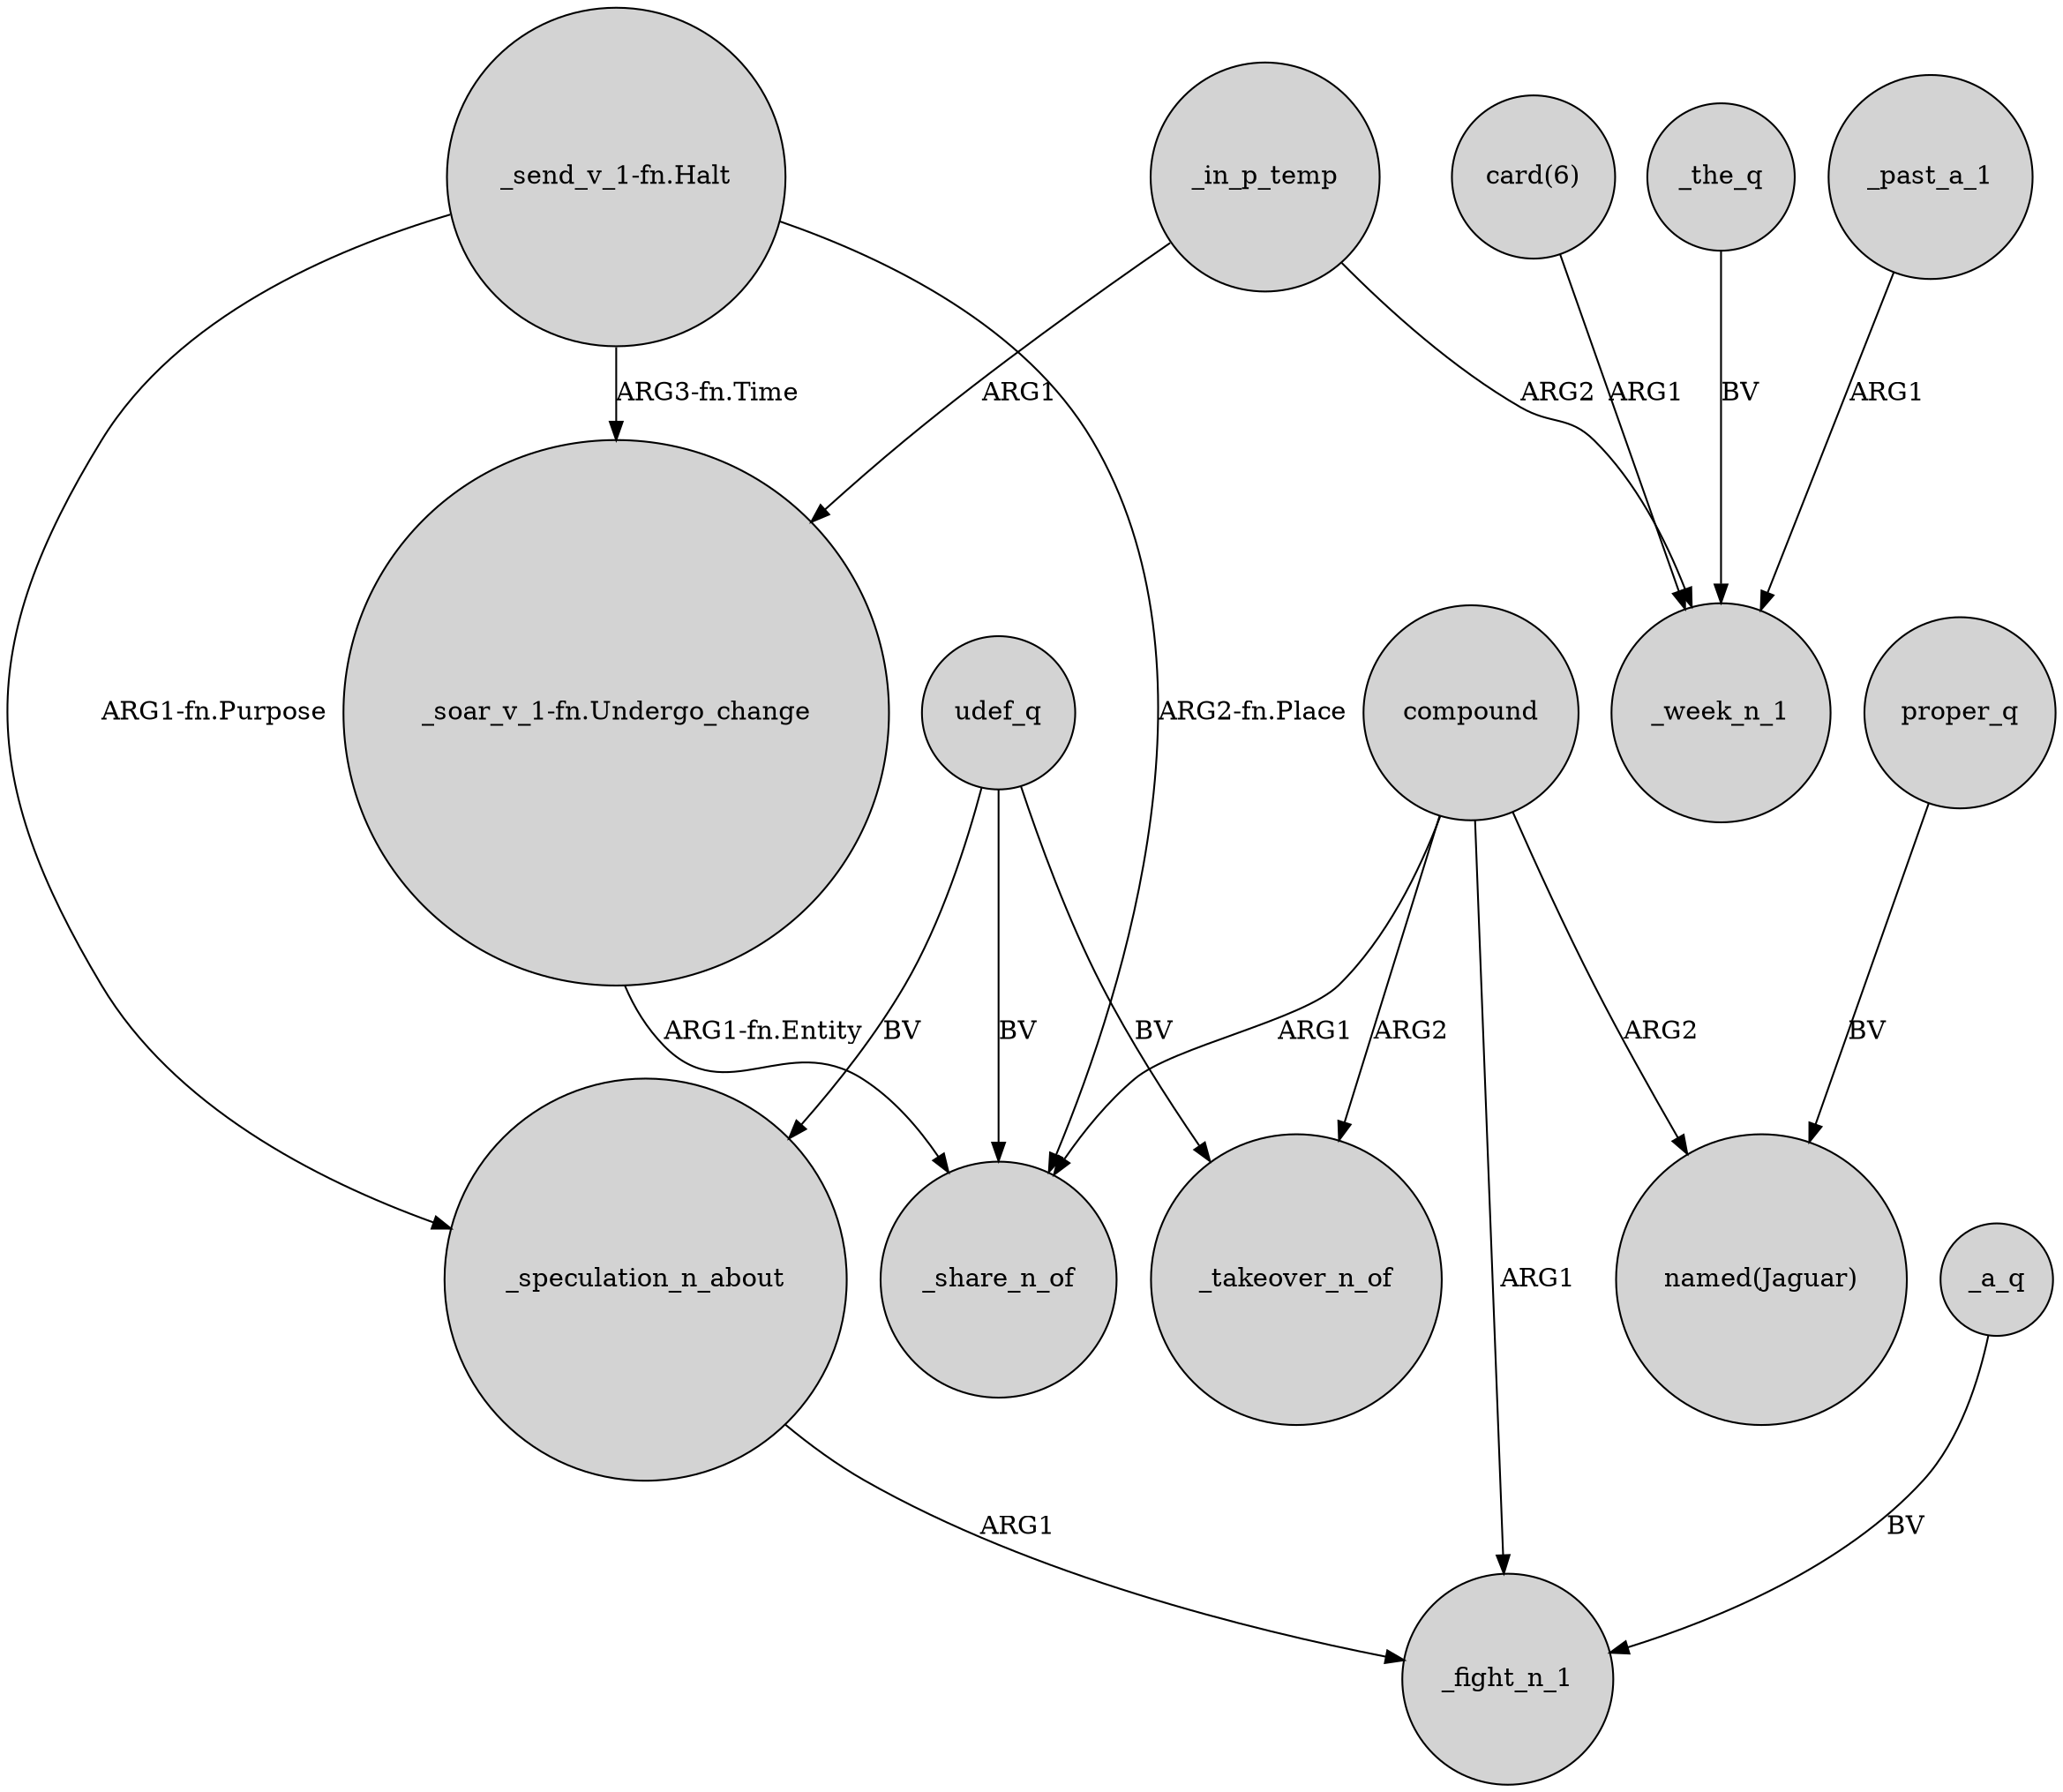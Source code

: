 digraph {
	node [shape=circle style=filled]
	_the_q -> _week_n_1 [label=BV]
	compound -> _share_n_of [label=ARG1]
	"_send_v_1-fn.Halt" -> _speculation_n_about [label="ARG1-fn.Purpose"]
	_in_p_temp -> _week_n_1 [label=ARG2]
	udef_q -> _speculation_n_about [label=BV]
	udef_q -> _takeover_n_of [label=BV]
	_past_a_1 -> _week_n_1 [label=ARG1]
	compound -> "named(Jaguar)" [label=ARG2]
	udef_q -> _share_n_of [label=BV]
	proper_q -> "named(Jaguar)" [label=BV]
	compound -> _fight_n_1 [label=ARG1]
	"_soar_v_1-fn.Undergo_change" -> _share_n_of [label="ARG1-fn.Entity"]
	"_send_v_1-fn.Halt" -> "_soar_v_1-fn.Undergo_change" [label="ARG3-fn.Time"]
	_in_p_temp -> "_soar_v_1-fn.Undergo_change" [label=ARG1]
	compound -> _takeover_n_of [label=ARG2]
	"card(6)" -> _week_n_1 [label=ARG1]
	_speculation_n_about -> _fight_n_1 [label=ARG1]
	"_send_v_1-fn.Halt" -> _share_n_of [label="ARG2-fn.Place"]
	_a_q -> _fight_n_1 [label=BV]
}
